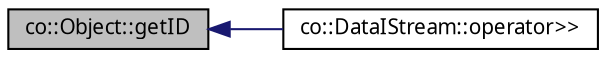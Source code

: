 digraph "co::Object::getID"
{
  edge [fontname="Sans",fontsize="10",labelfontname="Sans",labelfontsize="10"];
  node [fontname="Sans",fontsize="10",shape=record];
  rankdir="LR";
  Node1 [label="co::Object::getID",height=0.2,width=0.4,color="black", fillcolor="grey75", style="filled" fontcolor="black"];
  Node1 -> Node2 [dir="back",color="midnightblue",fontsize="10",style="solid",fontname="Sans"];
  Node2 [label="co::DataIStream::operator\>\>",height=0.2,width=0.4,color="black", fillcolor="white", style="filled",URL="$classco_1_1DataIStream.html#a2fc35335cfc12e127d23891a27e1ed74",tooltip="Deserialize an object (id+version). "];
}
